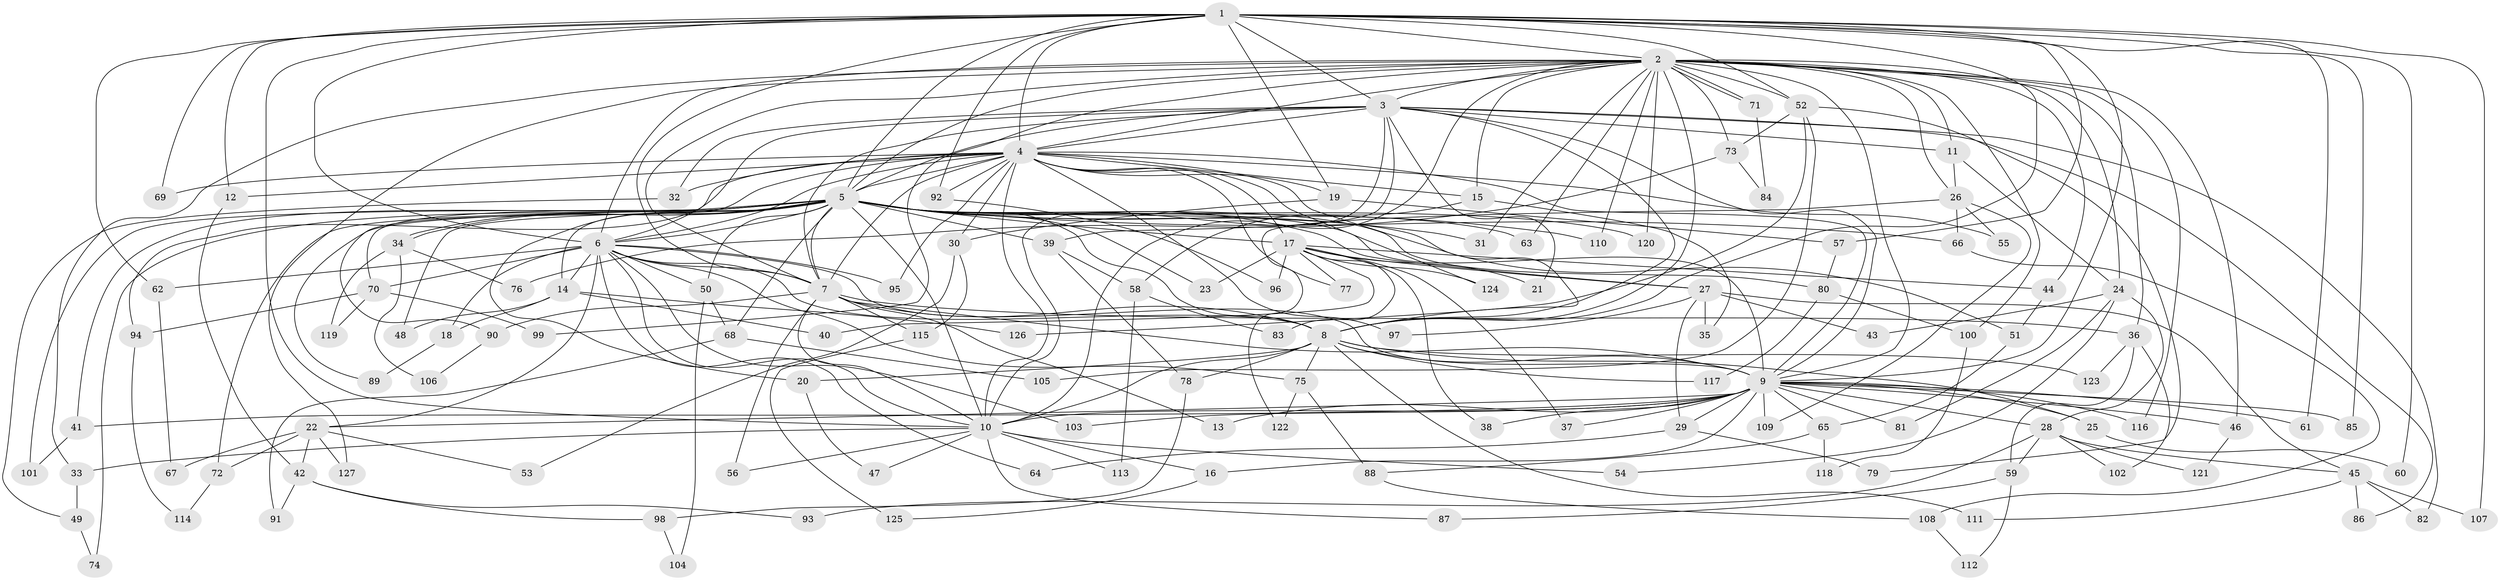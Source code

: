 // coarse degree distribution, {24: 0.02247191011235955, 17: 0.011235955056179775, 20: 0.011235955056179775, 27: 0.011235955056179775, 15: 0.011235955056179775, 11: 0.02247191011235955, 12: 0.011235955056179775, 3: 0.1797752808988764, 2: 0.47191011235955055, 6: 0.02247191011235955, 8: 0.011235955056179775, 13: 0.011235955056179775, 4: 0.11235955056179775, 7: 0.033707865168539325, 5: 0.0449438202247191, 1: 0.011235955056179775}
// Generated by graph-tools (version 1.1) at 2025/49/03/04/25 22:49:43]
// undirected, 127 vertices, 279 edges
graph export_dot {
  node [color=gray90,style=filled];
  1;
  2;
  3;
  4;
  5;
  6;
  7;
  8;
  9;
  10;
  11;
  12;
  13;
  14;
  15;
  16;
  17;
  18;
  19;
  20;
  21;
  22;
  23;
  24;
  25;
  26;
  27;
  28;
  29;
  30;
  31;
  32;
  33;
  34;
  35;
  36;
  37;
  38;
  39;
  40;
  41;
  42;
  43;
  44;
  45;
  46;
  47;
  48;
  49;
  50;
  51;
  52;
  53;
  54;
  55;
  56;
  57;
  58;
  59;
  60;
  61;
  62;
  63;
  64;
  65;
  66;
  67;
  68;
  69;
  70;
  71;
  72;
  73;
  74;
  75;
  76;
  77;
  78;
  79;
  80;
  81;
  82;
  83;
  84;
  85;
  86;
  87;
  88;
  89;
  90;
  91;
  92;
  93;
  94;
  95;
  96;
  97;
  98;
  99;
  100;
  101;
  102;
  103;
  104;
  105;
  106;
  107;
  108;
  109;
  110;
  111;
  112;
  113;
  114;
  115;
  116;
  117;
  118;
  119;
  120;
  121;
  122;
  123;
  124;
  125;
  126;
  127;
  1 -- 2;
  1 -- 3;
  1 -- 4;
  1 -- 5;
  1 -- 6;
  1 -- 7;
  1 -- 8;
  1 -- 9;
  1 -- 10;
  1 -- 12;
  1 -- 19;
  1 -- 52;
  1 -- 57;
  1 -- 60;
  1 -- 61;
  1 -- 62;
  1 -- 69;
  1 -- 85;
  1 -- 92;
  1 -- 107;
  2 -- 3;
  2 -- 4;
  2 -- 5;
  2 -- 6;
  2 -- 7;
  2 -- 8;
  2 -- 9;
  2 -- 10;
  2 -- 11;
  2 -- 15;
  2 -- 24;
  2 -- 26;
  2 -- 31;
  2 -- 33;
  2 -- 36;
  2 -- 44;
  2 -- 46;
  2 -- 52;
  2 -- 63;
  2 -- 71;
  2 -- 71;
  2 -- 73;
  2 -- 99;
  2 -- 100;
  2 -- 110;
  2 -- 116;
  2 -- 120;
  2 -- 127;
  3 -- 4;
  3 -- 5;
  3 -- 6;
  3 -- 7;
  3 -- 8;
  3 -- 9;
  3 -- 10;
  3 -- 11;
  3 -- 21;
  3 -- 32;
  3 -- 39;
  3 -- 82;
  3 -- 86;
  4 -- 5;
  4 -- 6;
  4 -- 7;
  4 -- 8;
  4 -- 9;
  4 -- 10;
  4 -- 12;
  4 -- 15;
  4 -- 17;
  4 -- 19;
  4 -- 30;
  4 -- 32;
  4 -- 55;
  4 -- 69;
  4 -- 77;
  4 -- 90;
  4 -- 92;
  4 -- 94;
  4 -- 95;
  4 -- 97;
  4 -- 124;
  5 -- 6;
  5 -- 7;
  5 -- 8;
  5 -- 9;
  5 -- 10;
  5 -- 14;
  5 -- 17;
  5 -- 20;
  5 -- 23;
  5 -- 27;
  5 -- 31;
  5 -- 34;
  5 -- 34;
  5 -- 39;
  5 -- 41;
  5 -- 48;
  5 -- 50;
  5 -- 51;
  5 -- 63;
  5 -- 66;
  5 -- 68;
  5 -- 70;
  5 -- 72;
  5 -- 74;
  5 -- 80;
  5 -- 89;
  5 -- 101;
  5 -- 110;
  5 -- 120;
  6 -- 7;
  6 -- 8;
  6 -- 9;
  6 -- 10;
  6 -- 14;
  6 -- 18;
  6 -- 22;
  6 -- 50;
  6 -- 62;
  6 -- 64;
  6 -- 70;
  6 -- 75;
  6 -- 95;
  6 -- 103;
  7 -- 8;
  7 -- 9;
  7 -- 10;
  7 -- 13;
  7 -- 36;
  7 -- 56;
  7 -- 90;
  7 -- 115;
  8 -- 9;
  8 -- 10;
  8 -- 20;
  8 -- 25;
  8 -- 75;
  8 -- 78;
  8 -- 111;
  8 -- 117;
  8 -- 123;
  9 -- 10;
  9 -- 13;
  9 -- 16;
  9 -- 22;
  9 -- 25;
  9 -- 28;
  9 -- 29;
  9 -- 37;
  9 -- 38;
  9 -- 41;
  9 -- 46;
  9 -- 61;
  9 -- 65;
  9 -- 81;
  9 -- 85;
  9 -- 103;
  9 -- 109;
  9 -- 116;
  10 -- 16;
  10 -- 33;
  10 -- 47;
  10 -- 54;
  10 -- 56;
  10 -- 87;
  10 -- 113;
  11 -- 24;
  11 -- 26;
  12 -- 42;
  14 -- 18;
  14 -- 40;
  14 -- 48;
  14 -- 126;
  15 -- 35;
  15 -- 58;
  16 -- 125;
  17 -- 21;
  17 -- 23;
  17 -- 27;
  17 -- 37;
  17 -- 38;
  17 -- 40;
  17 -- 44;
  17 -- 77;
  17 -- 83;
  17 -- 96;
  17 -- 124;
  18 -- 89;
  19 -- 30;
  19 -- 57;
  20 -- 47;
  22 -- 42;
  22 -- 53;
  22 -- 67;
  22 -- 72;
  22 -- 127;
  24 -- 28;
  24 -- 43;
  24 -- 54;
  24 -- 81;
  25 -- 60;
  26 -- 55;
  26 -- 66;
  26 -- 109;
  26 -- 122;
  27 -- 29;
  27 -- 35;
  27 -- 43;
  27 -- 45;
  27 -- 97;
  28 -- 45;
  28 -- 59;
  28 -- 93;
  28 -- 102;
  28 -- 121;
  29 -- 64;
  29 -- 79;
  30 -- 53;
  30 -- 115;
  32 -- 49;
  33 -- 49;
  34 -- 76;
  34 -- 106;
  34 -- 119;
  36 -- 59;
  36 -- 102;
  36 -- 123;
  39 -- 58;
  39 -- 78;
  41 -- 101;
  42 -- 91;
  42 -- 93;
  42 -- 98;
  44 -- 51;
  45 -- 82;
  45 -- 86;
  45 -- 107;
  45 -- 111;
  46 -- 121;
  49 -- 74;
  50 -- 68;
  50 -- 104;
  51 -- 65;
  52 -- 73;
  52 -- 79;
  52 -- 105;
  52 -- 126;
  57 -- 80;
  58 -- 83;
  58 -- 113;
  59 -- 87;
  59 -- 112;
  62 -- 67;
  65 -- 88;
  65 -- 118;
  66 -- 108;
  68 -- 91;
  68 -- 105;
  70 -- 94;
  70 -- 99;
  70 -- 119;
  71 -- 84;
  72 -- 114;
  73 -- 76;
  73 -- 84;
  75 -- 88;
  75 -- 122;
  78 -- 98;
  80 -- 100;
  80 -- 117;
  88 -- 108;
  90 -- 106;
  92 -- 96;
  94 -- 114;
  98 -- 104;
  100 -- 118;
  108 -- 112;
  115 -- 125;
}

